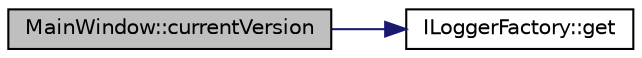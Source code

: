 digraph "MainWindow::currentVersion"
{
 // LATEX_PDF_SIZE
  edge [fontname="Helvetica",fontsize="10",labelfontname="Helvetica",labelfontsize="10"];
  node [fontname="Helvetica",fontsize="10",shape=record];
  rankdir="LR";
  Node1 [label="MainWindow::currentVersion",height=0.2,width=0.4,color="black", fillcolor="grey75", style="filled", fontcolor="black",tooltip=" "];
  Node1 -> Node2 [color="midnightblue",fontsize="10",style="solid",fontname="Helvetica"];
  Node2 [label="ILoggerFactory::get",height=0.2,width=0.4,color="black", fillcolor="white", style="filled",URL="$struct_i_logger_factory.html#a54070aa34fe6fd31ffced5488cf8bb51",tooltip=" "];
}
